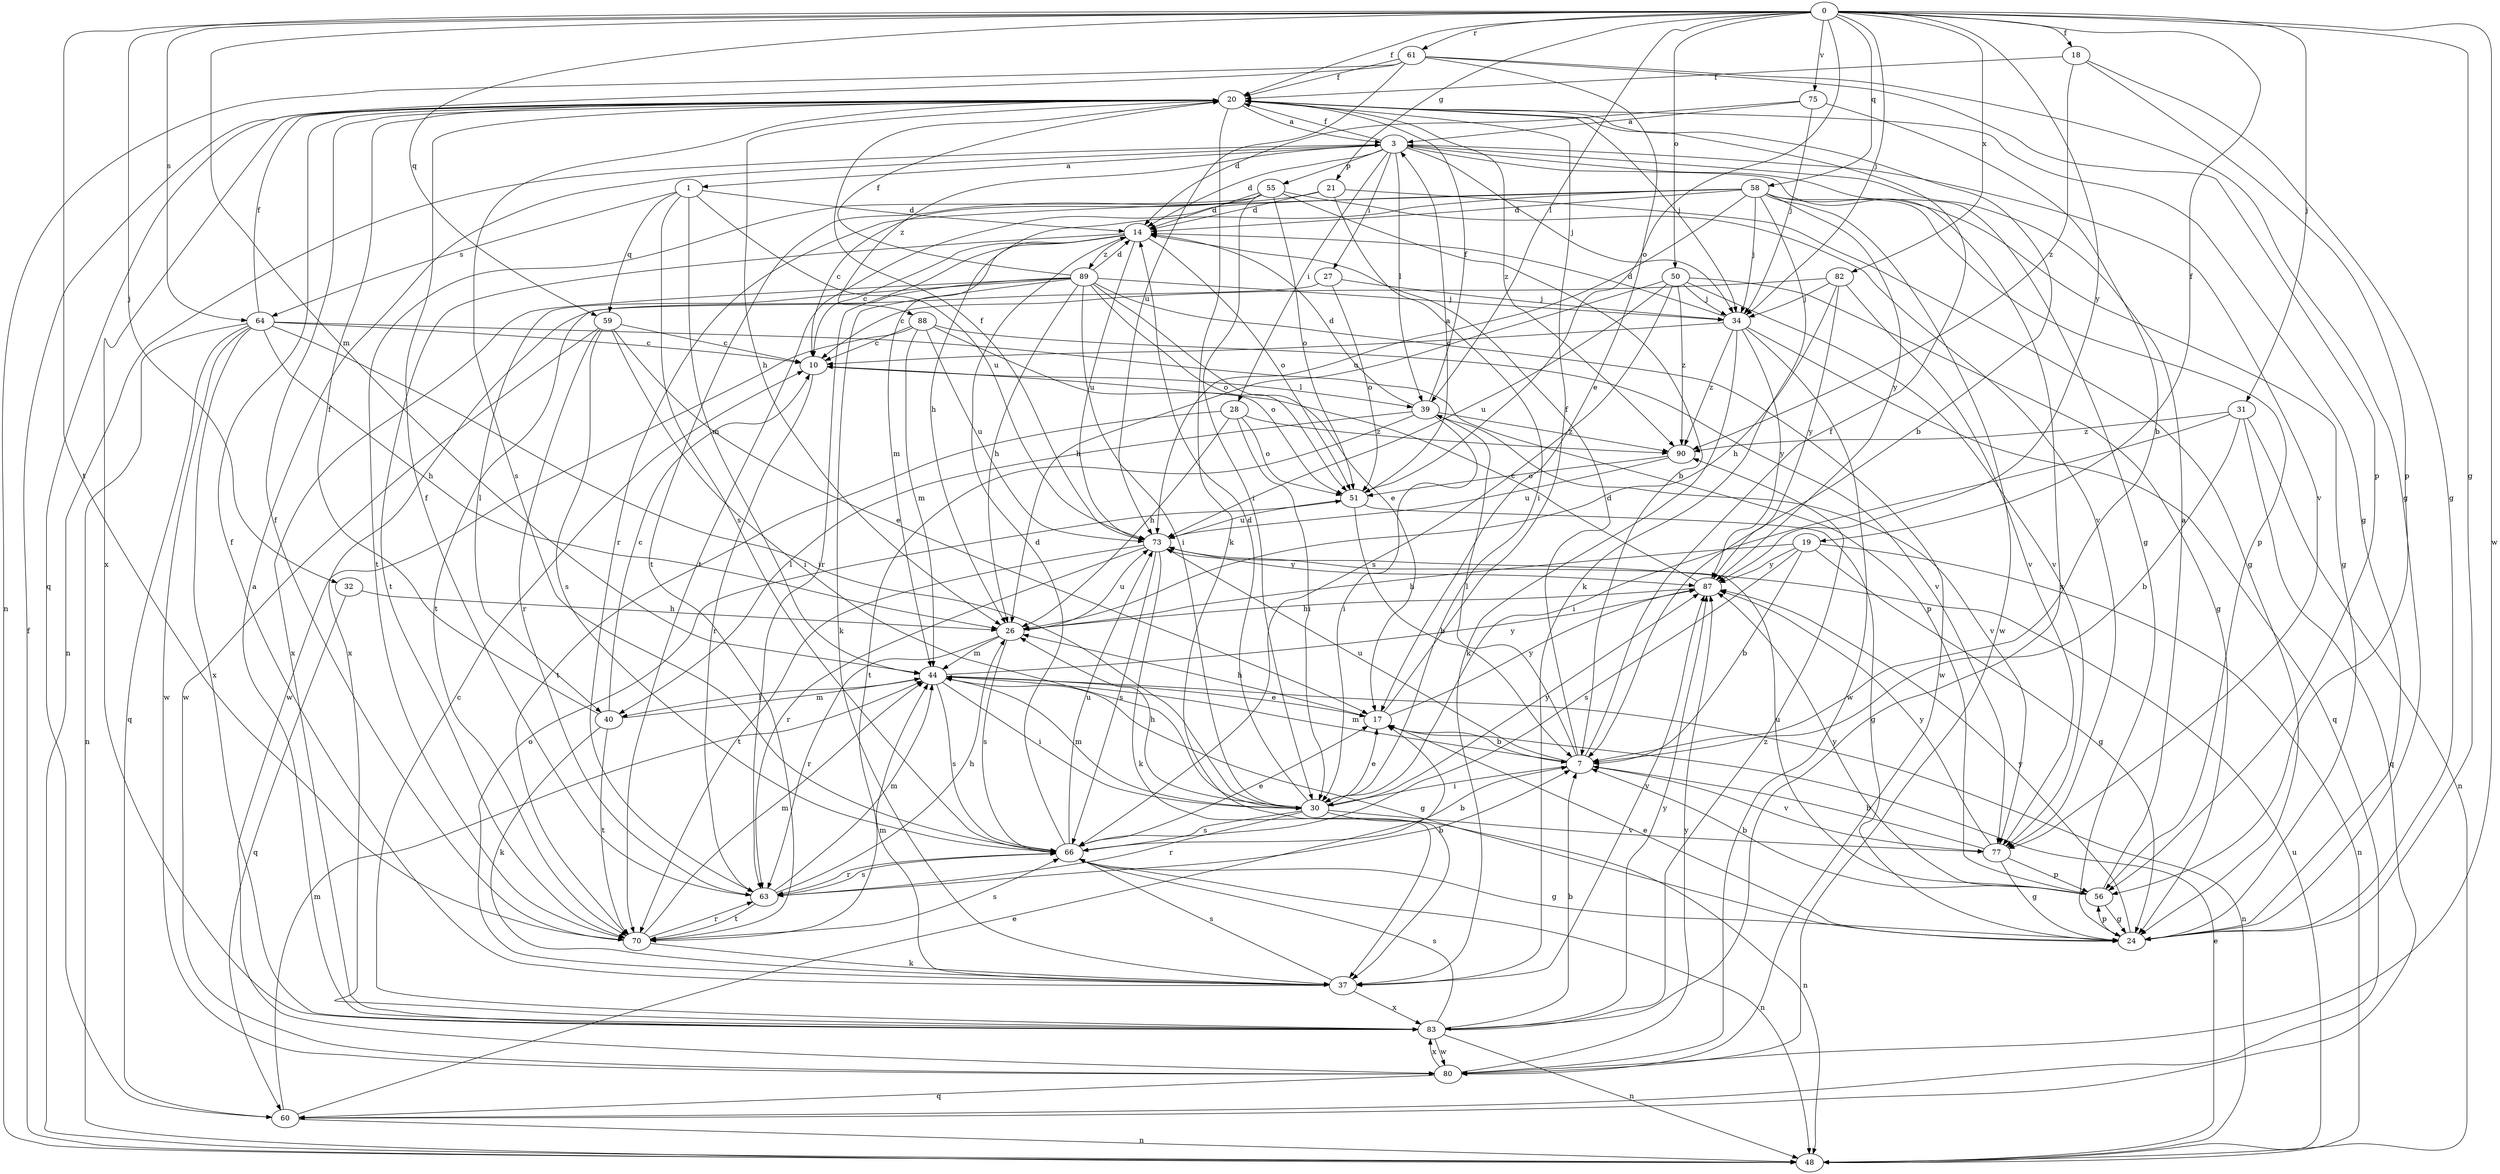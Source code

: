 strict digraph  {
0;
1;
3;
7;
10;
14;
17;
18;
19;
20;
21;
24;
26;
27;
28;
30;
31;
32;
34;
37;
39;
40;
44;
48;
50;
51;
55;
56;
58;
59;
60;
61;
63;
64;
66;
70;
73;
75;
77;
80;
82;
83;
87;
88;
89;
90;
0 -> 18  [label=f];
0 -> 19  [label=f];
0 -> 20  [label=f];
0 -> 21  [label=g];
0 -> 24  [label=g];
0 -> 31  [label=j];
0 -> 32  [label=j];
0 -> 34  [label=j];
0 -> 39  [label=l];
0 -> 44  [label=m];
0 -> 50  [label=o];
0 -> 51  [label=o];
0 -> 58  [label=q];
0 -> 59  [label=q];
0 -> 61  [label=r];
0 -> 64  [label=s];
0 -> 70  [label=t];
0 -> 75  [label=v];
0 -> 80  [label=w];
0 -> 82  [label=x];
0 -> 87  [label=y];
1 -> 14  [label=d];
1 -> 44  [label=m];
1 -> 59  [label=q];
1 -> 64  [label=s];
1 -> 66  [label=s];
1 -> 73  [label=u];
3 -> 1  [label=a];
3 -> 14  [label=d];
3 -> 20  [label=f];
3 -> 24  [label=g];
3 -> 27  [label=i];
3 -> 28  [label=i];
3 -> 34  [label=j];
3 -> 39  [label=l];
3 -> 48  [label=n];
3 -> 55  [label=p];
3 -> 77  [label=v];
3 -> 83  [label=x];
3 -> 88  [label=z];
7 -> 14  [label=d];
7 -> 20  [label=f];
7 -> 30  [label=i];
7 -> 39  [label=l];
7 -> 44  [label=m];
7 -> 73  [label=u];
7 -> 77  [label=v];
10 -> 39  [label=l];
10 -> 63  [label=r];
14 -> 10  [label=c];
14 -> 44  [label=m];
14 -> 51  [label=o];
14 -> 63  [label=r];
14 -> 70  [label=t];
14 -> 73  [label=u];
14 -> 89  [label=z];
17 -> 7  [label=b];
17 -> 20  [label=f];
17 -> 26  [label=h];
17 -> 87  [label=y];
18 -> 20  [label=f];
18 -> 24  [label=g];
18 -> 56  [label=p];
18 -> 90  [label=z];
19 -> 7  [label=b];
19 -> 24  [label=g];
19 -> 26  [label=h];
19 -> 48  [label=n];
19 -> 66  [label=s];
19 -> 87  [label=y];
20 -> 3  [label=a];
20 -> 7  [label=b];
20 -> 24  [label=g];
20 -> 26  [label=h];
20 -> 34  [label=j];
20 -> 37  [label=k];
20 -> 66  [label=s];
20 -> 83  [label=x];
20 -> 90  [label=z];
21 -> 14  [label=d];
21 -> 24  [label=g];
21 -> 30  [label=i];
21 -> 70  [label=t];
24 -> 17  [label=e];
24 -> 56  [label=p];
24 -> 87  [label=y];
26 -> 44  [label=m];
26 -> 63  [label=r];
26 -> 66  [label=s];
26 -> 73  [label=u];
27 -> 34  [label=j];
27 -> 51  [label=o];
27 -> 83  [label=x];
28 -> 26  [label=h];
28 -> 30  [label=i];
28 -> 51  [label=o];
28 -> 70  [label=t];
28 -> 90  [label=z];
30 -> 14  [label=d];
30 -> 17  [label=e];
30 -> 26  [label=h];
30 -> 44  [label=m];
30 -> 48  [label=n];
30 -> 63  [label=r];
30 -> 66  [label=s];
30 -> 77  [label=v];
30 -> 87  [label=y];
31 -> 7  [label=b];
31 -> 30  [label=i];
31 -> 48  [label=n];
31 -> 60  [label=q];
31 -> 90  [label=z];
32 -> 26  [label=h];
32 -> 60  [label=q];
34 -> 10  [label=c];
34 -> 14  [label=d];
34 -> 37  [label=k];
34 -> 60  [label=q];
34 -> 80  [label=w];
34 -> 87  [label=y];
34 -> 90  [label=z];
37 -> 20  [label=f];
37 -> 44  [label=m];
37 -> 51  [label=o];
37 -> 66  [label=s];
37 -> 83  [label=x];
37 -> 87  [label=y];
39 -> 14  [label=d];
39 -> 20  [label=f];
39 -> 30  [label=i];
39 -> 40  [label=l];
39 -> 70  [label=t];
39 -> 77  [label=v];
39 -> 90  [label=z];
40 -> 10  [label=c];
40 -> 20  [label=f];
40 -> 37  [label=k];
40 -> 44  [label=m];
40 -> 70  [label=t];
44 -> 17  [label=e];
44 -> 24  [label=g];
44 -> 30  [label=i];
44 -> 40  [label=l];
44 -> 48  [label=n];
44 -> 66  [label=s];
44 -> 87  [label=y];
48 -> 17  [label=e];
48 -> 20  [label=f];
48 -> 73  [label=u];
50 -> 24  [label=g];
50 -> 26  [label=h];
50 -> 34  [label=j];
50 -> 66  [label=s];
50 -> 73  [label=u];
50 -> 77  [label=v];
50 -> 90  [label=z];
51 -> 3  [label=a];
51 -> 7  [label=b];
51 -> 24  [label=g];
51 -> 73  [label=u];
55 -> 7  [label=b];
55 -> 10  [label=c];
55 -> 14  [label=d];
55 -> 30  [label=i];
55 -> 51  [label=o];
55 -> 70  [label=t];
55 -> 77  [label=v];
56 -> 3  [label=a];
56 -> 7  [label=b];
56 -> 24  [label=g];
56 -> 73  [label=u];
56 -> 87  [label=y];
58 -> 14  [label=d];
58 -> 24  [label=g];
58 -> 26  [label=h];
58 -> 34  [label=j];
58 -> 37  [label=k];
58 -> 56  [label=p];
58 -> 63  [label=r];
58 -> 70  [label=t];
58 -> 73  [label=u];
58 -> 80  [label=w];
58 -> 87  [label=y];
59 -> 10  [label=c];
59 -> 17  [label=e];
59 -> 30  [label=i];
59 -> 63  [label=r];
59 -> 66  [label=s];
59 -> 80  [label=w];
60 -> 17  [label=e];
60 -> 44  [label=m];
60 -> 48  [label=n];
61 -> 17  [label=e];
61 -> 20  [label=f];
61 -> 24  [label=g];
61 -> 48  [label=n];
61 -> 56  [label=p];
61 -> 60  [label=q];
61 -> 73  [label=u];
63 -> 7  [label=b];
63 -> 20  [label=f];
63 -> 26  [label=h];
63 -> 44  [label=m];
63 -> 66  [label=s];
63 -> 70  [label=t];
64 -> 10  [label=c];
64 -> 20  [label=f];
64 -> 26  [label=h];
64 -> 30  [label=i];
64 -> 48  [label=n];
64 -> 56  [label=p];
64 -> 60  [label=q];
64 -> 80  [label=w];
64 -> 83  [label=x];
66 -> 7  [label=b];
66 -> 14  [label=d];
66 -> 17  [label=e];
66 -> 24  [label=g];
66 -> 48  [label=n];
66 -> 63  [label=r];
66 -> 73  [label=u];
70 -> 20  [label=f];
70 -> 37  [label=k];
70 -> 44  [label=m];
70 -> 63  [label=r];
70 -> 66  [label=s];
73 -> 20  [label=f];
73 -> 37  [label=k];
73 -> 63  [label=r];
73 -> 66  [label=s];
73 -> 70  [label=t];
73 -> 87  [label=y];
75 -> 3  [label=a];
75 -> 7  [label=b];
75 -> 14  [label=d];
75 -> 34  [label=j];
77 -> 7  [label=b];
77 -> 24  [label=g];
77 -> 56  [label=p];
77 -> 87  [label=y];
80 -> 60  [label=q];
80 -> 83  [label=x];
80 -> 87  [label=y];
82 -> 10  [label=c];
82 -> 26  [label=h];
82 -> 34  [label=j];
82 -> 77  [label=v];
82 -> 87  [label=y];
83 -> 3  [label=a];
83 -> 7  [label=b];
83 -> 10  [label=c];
83 -> 48  [label=n];
83 -> 66  [label=s];
83 -> 80  [label=w];
83 -> 87  [label=y];
83 -> 90  [label=z];
87 -> 10  [label=c];
87 -> 26  [label=h];
88 -> 10  [label=c];
88 -> 44  [label=m];
88 -> 51  [label=o];
88 -> 73  [label=u];
88 -> 77  [label=v];
88 -> 80  [label=w];
89 -> 14  [label=d];
89 -> 17  [label=e];
89 -> 20  [label=f];
89 -> 26  [label=h];
89 -> 30  [label=i];
89 -> 34  [label=j];
89 -> 37  [label=k];
89 -> 40  [label=l];
89 -> 51  [label=o];
89 -> 70  [label=t];
89 -> 80  [label=w];
89 -> 83  [label=x];
90 -> 51  [label=o];
90 -> 73  [label=u];
}
